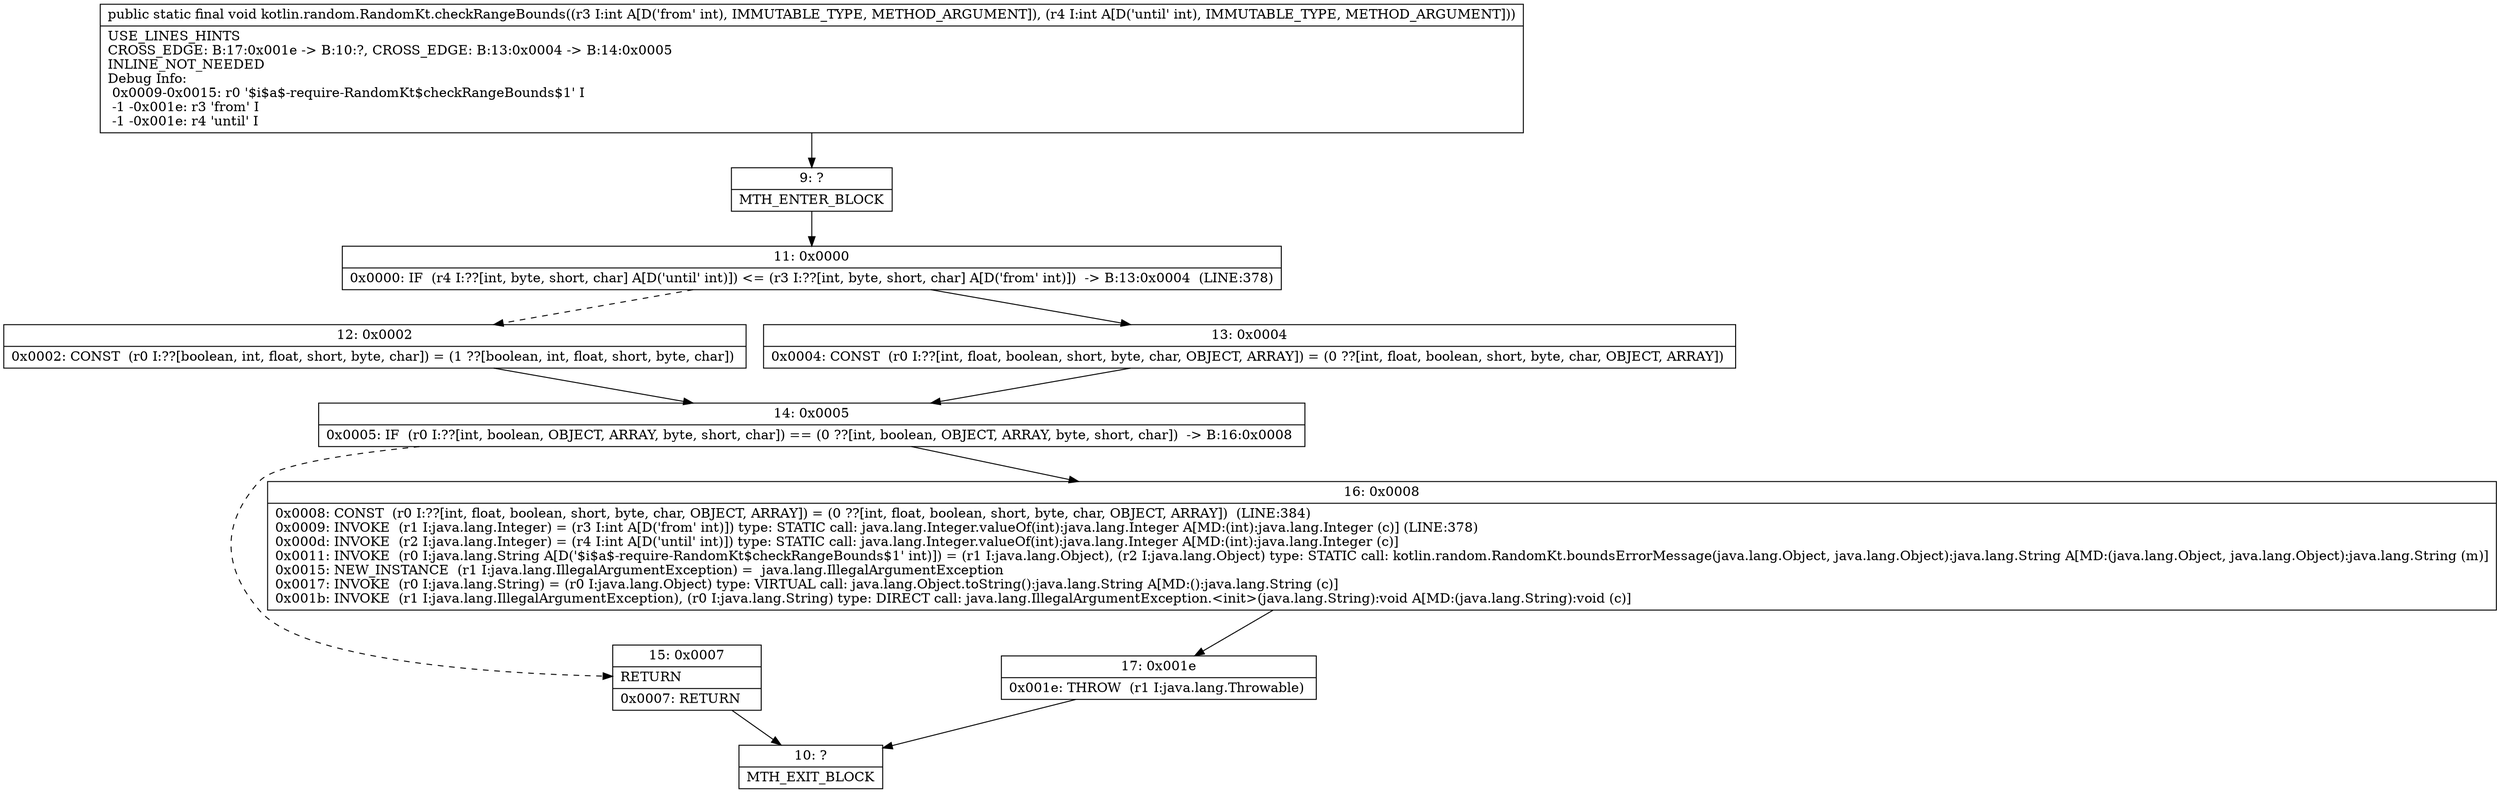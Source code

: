 digraph "CFG forkotlin.random.RandomKt.checkRangeBounds(II)V" {
Node_9 [shape=record,label="{9\:\ ?|MTH_ENTER_BLOCK\l}"];
Node_11 [shape=record,label="{11\:\ 0x0000|0x0000: IF  (r4 I:??[int, byte, short, char] A[D('until' int)]) \<= (r3 I:??[int, byte, short, char] A[D('from' int)])  \-\> B:13:0x0004  (LINE:378)\l}"];
Node_12 [shape=record,label="{12\:\ 0x0002|0x0002: CONST  (r0 I:??[boolean, int, float, short, byte, char]) = (1 ??[boolean, int, float, short, byte, char]) \l}"];
Node_14 [shape=record,label="{14\:\ 0x0005|0x0005: IF  (r0 I:??[int, boolean, OBJECT, ARRAY, byte, short, char]) == (0 ??[int, boolean, OBJECT, ARRAY, byte, short, char])  \-\> B:16:0x0008 \l}"];
Node_15 [shape=record,label="{15\:\ 0x0007|RETURN\l|0x0007: RETURN   \l}"];
Node_10 [shape=record,label="{10\:\ ?|MTH_EXIT_BLOCK\l}"];
Node_16 [shape=record,label="{16\:\ 0x0008|0x0008: CONST  (r0 I:??[int, float, boolean, short, byte, char, OBJECT, ARRAY]) = (0 ??[int, float, boolean, short, byte, char, OBJECT, ARRAY])  (LINE:384)\l0x0009: INVOKE  (r1 I:java.lang.Integer) = (r3 I:int A[D('from' int)]) type: STATIC call: java.lang.Integer.valueOf(int):java.lang.Integer A[MD:(int):java.lang.Integer (c)] (LINE:378)\l0x000d: INVOKE  (r2 I:java.lang.Integer) = (r4 I:int A[D('until' int)]) type: STATIC call: java.lang.Integer.valueOf(int):java.lang.Integer A[MD:(int):java.lang.Integer (c)]\l0x0011: INVOKE  (r0 I:java.lang.String A[D('$i$a$\-require\-RandomKt$checkRangeBounds$1' int)]) = (r1 I:java.lang.Object), (r2 I:java.lang.Object) type: STATIC call: kotlin.random.RandomKt.boundsErrorMessage(java.lang.Object, java.lang.Object):java.lang.String A[MD:(java.lang.Object, java.lang.Object):java.lang.String (m)]\l0x0015: NEW_INSTANCE  (r1 I:java.lang.IllegalArgumentException) =  java.lang.IllegalArgumentException \l0x0017: INVOKE  (r0 I:java.lang.String) = (r0 I:java.lang.Object) type: VIRTUAL call: java.lang.Object.toString():java.lang.String A[MD:():java.lang.String (c)]\l0x001b: INVOKE  (r1 I:java.lang.IllegalArgumentException), (r0 I:java.lang.String) type: DIRECT call: java.lang.IllegalArgumentException.\<init\>(java.lang.String):void A[MD:(java.lang.String):void (c)]\l}"];
Node_17 [shape=record,label="{17\:\ 0x001e|0x001e: THROW  (r1 I:java.lang.Throwable) \l}"];
Node_13 [shape=record,label="{13\:\ 0x0004|0x0004: CONST  (r0 I:??[int, float, boolean, short, byte, char, OBJECT, ARRAY]) = (0 ??[int, float, boolean, short, byte, char, OBJECT, ARRAY]) \l}"];
MethodNode[shape=record,label="{public static final void kotlin.random.RandomKt.checkRangeBounds((r3 I:int A[D('from' int), IMMUTABLE_TYPE, METHOD_ARGUMENT]), (r4 I:int A[D('until' int), IMMUTABLE_TYPE, METHOD_ARGUMENT]))  | USE_LINES_HINTS\lCROSS_EDGE: B:17:0x001e \-\> B:10:?, CROSS_EDGE: B:13:0x0004 \-\> B:14:0x0005\lINLINE_NOT_NEEDED\lDebug Info:\l  0x0009\-0x0015: r0 '$i$a$\-require\-RandomKt$checkRangeBounds$1' I\l  \-1 \-0x001e: r3 'from' I\l  \-1 \-0x001e: r4 'until' I\l}"];
MethodNode -> Node_9;Node_9 -> Node_11;
Node_11 -> Node_12[style=dashed];
Node_11 -> Node_13;
Node_12 -> Node_14;
Node_14 -> Node_15[style=dashed];
Node_14 -> Node_16;
Node_15 -> Node_10;
Node_16 -> Node_17;
Node_17 -> Node_10;
Node_13 -> Node_14;
}


